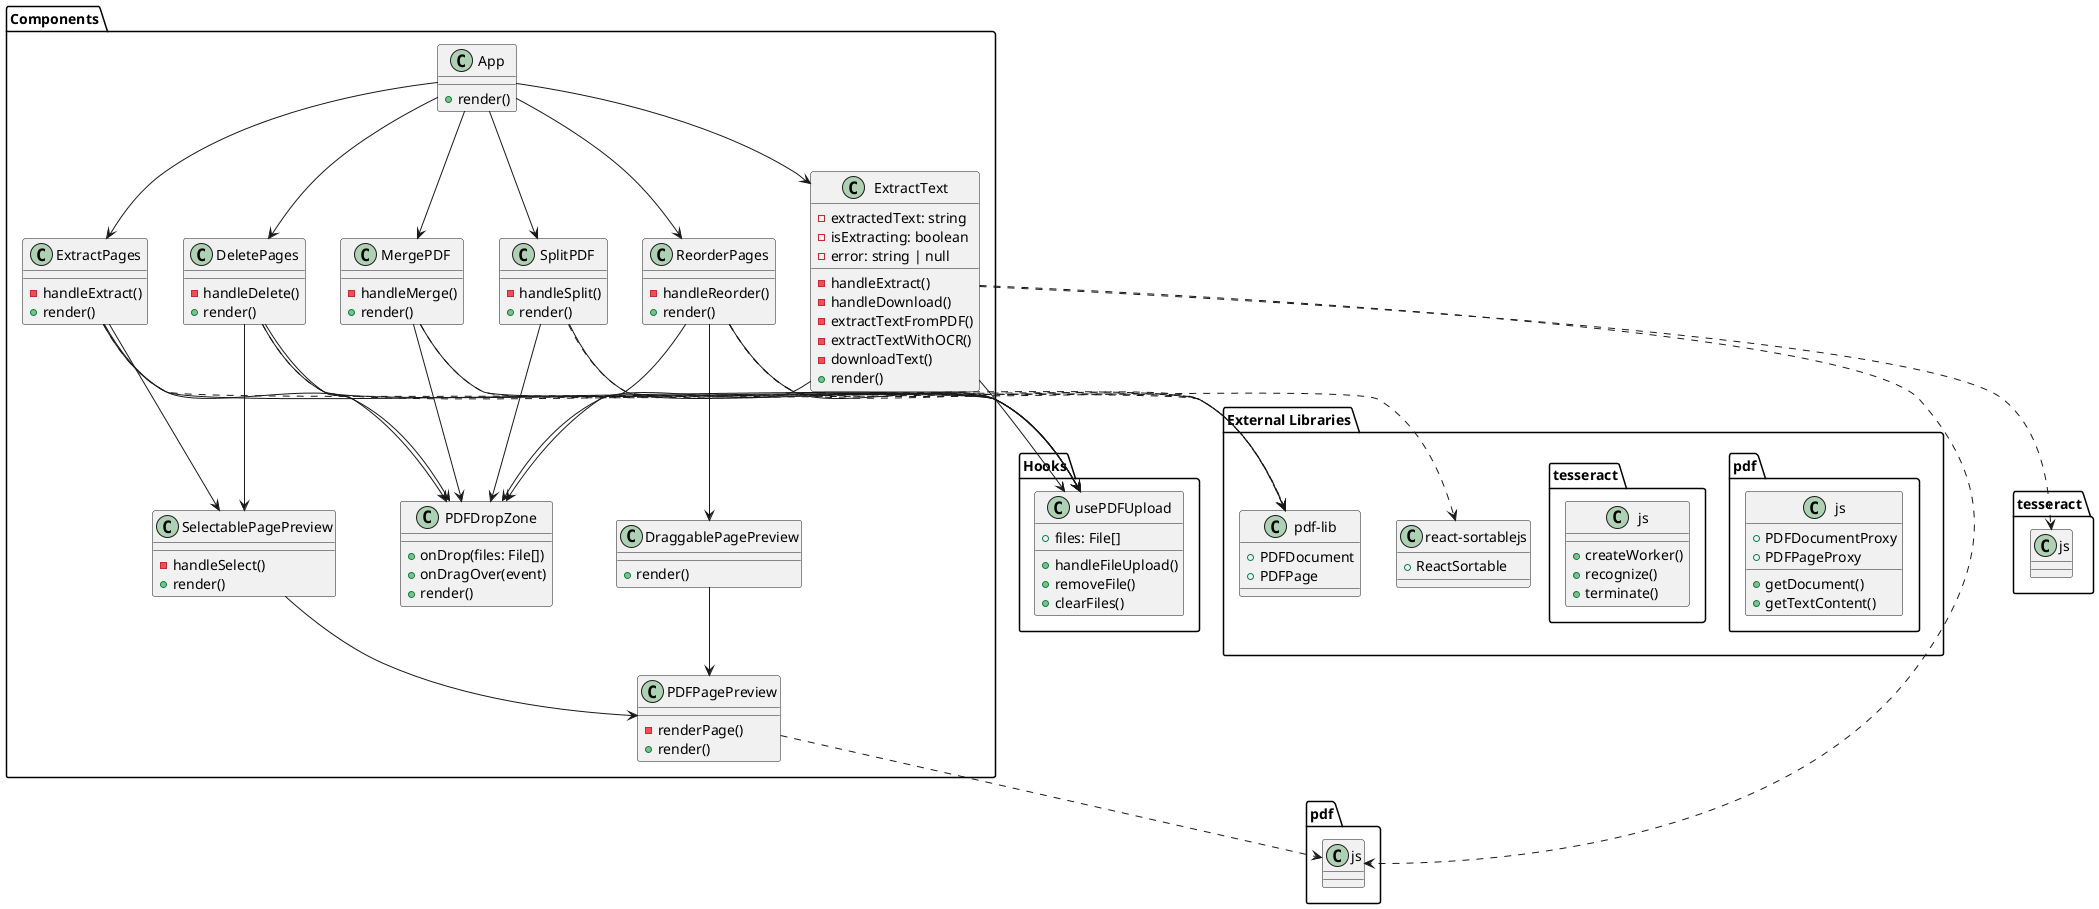 @startuml

package "Components" {
  class App {
    +render()
  }

  class PDFDropZone {
    +onDrop(files: File[])
    +onDragOver(event)
    +render()
  }

  class MergePDF {
    -handleMerge()
    +render()
  }

  class ReorderPages {
    -handleReorder()
    +render()
  }

  class DeletePages {
    -handleDelete()
    +render()
  }

  class ExtractPages {
    -handleExtract()
    +render()
  }

  class SplitPDF {
    -handleSplit()
    +render()
  }

  class ExtractText {
    -extractedText: string
    -isExtracting: boolean
    -error: string | null
    -handleExtract()
    -handleDownload()
    -extractTextFromPDF()
    -extractTextWithOCR()
    -downloadText()
    +render()
  }

  class PDFPagePreview {
    -renderPage()
    +render()
  }

  class DraggablePagePreview {
    +render()
  }

  class SelectablePagePreview {
    -handleSelect()
    +render()
  }
}

package "Hooks" {
  class usePDFUpload {
    +files: File[]
    +handleFileUpload()
    +removeFile()
    +clearFiles()
  }
}

package "External Libraries" {
  class "pdf-lib" {
    +PDFDocument
    +PDFPage
  }

  class "pdf.js" {
    +getDocument()
    +PDFDocumentProxy
    +PDFPageProxy
    +getTextContent()
  }

  class "react-sortablejs" {
    +ReactSortable
  }

  class "tesseract.js" {
    +createWorker()
    +recognize()
    +terminate()
  }
}

App --> MergePDF
App --> ReorderPages
App --> DeletePages
App --> ExtractPages
App --> SplitPDF
App --> ExtractText

MergePDF --> PDFDropZone
ReorderPages --> PDFDropZone
DeletePages --> PDFDropZone
ExtractPages --> PDFDropZone
SplitPDF --> PDFDropZone
ExtractText --> PDFDropZone

ReorderPages --> DraggablePagePreview
DeletePages --> SelectablePagePreview
ExtractPages --> SelectablePagePreview

DraggablePagePreview --> PDFPagePreview
SelectablePagePreview --> PDFPagePreview

MergePDF ..> "pdf-lib"
ReorderPages ..> "pdf-lib"
DeletePages ..> "pdf-lib"
ExtractPages ..> "pdf-lib"
SplitPDF ..> "pdf-lib"
ExtractText ..> "pdf.js"
ExtractText ..> "tesseract.js"

PDFPagePreview ..> "pdf.js"
ReorderPages ..> "react-sortablejs"

MergePDF --> usePDFUpload
ReorderPages --> usePDFUpload
DeletePages --> usePDFUpload
ExtractPages --> usePDFUpload
SplitPDF --> usePDFUpload
ExtractText --> usePDFUpload

@enduml 